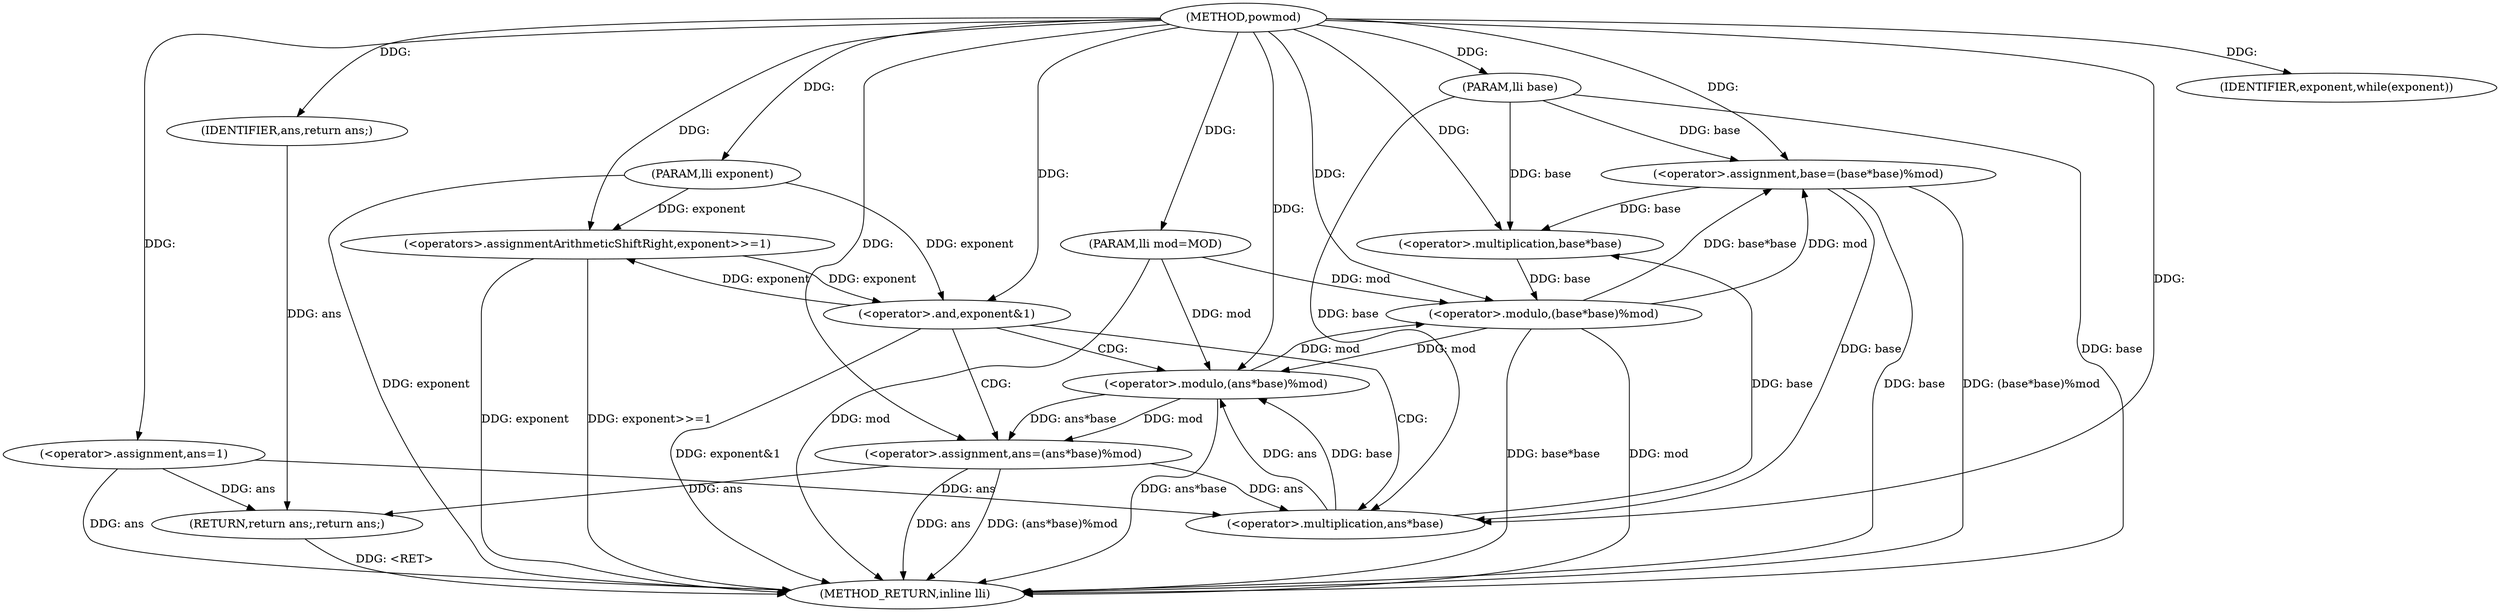 digraph "powmod" {  
"1000182" [label = "(METHOD,powmod)" ]
"1000217" [label = "(METHOD_RETURN,inline lli)" ]
"1000183" [label = "(PARAM,lli base)" ]
"1000184" [label = "(PARAM,lli exponent)" ]
"1000185" [label = "(PARAM,lli mod=MOD)" ]
"1000188" [label = "(<operator>.assignment,ans=1)" ]
"1000215" [label = "(RETURN,return ans;,return ans;)" ]
"1000192" [label = "(IDENTIFIER,exponent,while(exponent))" ]
"1000216" [label = "(IDENTIFIER,ans,return ans;)" ]
"1000205" [label = "(<operator>.assignment,base=(base*base)%mod)" ]
"1000212" [label = "(<operators>.assignmentArithmeticShiftRight,exponent>>=1)" ]
"1000195" [label = "(<operator>.and,exponent&1)" ]
"1000198" [label = "(<operator>.assignment,ans=(ans*base)%mod)" ]
"1000207" [label = "(<operator>.modulo,(base*base)%mod)" ]
"1000200" [label = "(<operator>.modulo,(ans*base)%mod)" ]
"1000208" [label = "(<operator>.multiplication,base*base)" ]
"1000201" [label = "(<operator>.multiplication,ans*base)" ]
  "1000183" -> "1000217"  [ label = "DDG: base"] 
  "1000184" -> "1000217"  [ label = "DDG: exponent"] 
  "1000185" -> "1000217"  [ label = "DDG: mod"] 
  "1000188" -> "1000217"  [ label = "DDG: ans"] 
  "1000195" -> "1000217"  [ label = "DDG: exponent&1"] 
  "1000198" -> "1000217"  [ label = "DDG: ans"] 
  "1000200" -> "1000217"  [ label = "DDG: ans*base"] 
  "1000198" -> "1000217"  [ label = "DDG: (ans*base)%mod"] 
  "1000205" -> "1000217"  [ label = "DDG: base"] 
  "1000207" -> "1000217"  [ label = "DDG: base*base"] 
  "1000207" -> "1000217"  [ label = "DDG: mod"] 
  "1000205" -> "1000217"  [ label = "DDG: (base*base)%mod"] 
  "1000212" -> "1000217"  [ label = "DDG: exponent"] 
  "1000212" -> "1000217"  [ label = "DDG: exponent>>=1"] 
  "1000215" -> "1000217"  [ label = "DDG: <RET>"] 
  "1000182" -> "1000183"  [ label = "DDG: "] 
  "1000182" -> "1000184"  [ label = "DDG: "] 
  "1000182" -> "1000185"  [ label = "DDG: "] 
  "1000182" -> "1000188"  [ label = "DDG: "] 
  "1000216" -> "1000215"  [ label = "DDG: ans"] 
  "1000188" -> "1000215"  [ label = "DDG: ans"] 
  "1000198" -> "1000215"  [ label = "DDG: ans"] 
  "1000182" -> "1000192"  [ label = "DDG: "] 
  "1000182" -> "1000216"  [ label = "DDG: "] 
  "1000207" -> "1000205"  [ label = "DDG: base*base"] 
  "1000207" -> "1000205"  [ label = "DDG: mod"] 
  "1000200" -> "1000198"  [ label = "DDG: ans*base"] 
  "1000200" -> "1000198"  [ label = "DDG: mod"] 
  "1000183" -> "1000205"  [ label = "DDG: base"] 
  "1000182" -> "1000205"  [ label = "DDG: "] 
  "1000195" -> "1000212"  [ label = "DDG: exponent"] 
  "1000184" -> "1000212"  [ label = "DDG: exponent"] 
  "1000182" -> "1000212"  [ label = "DDG: "] 
  "1000212" -> "1000195"  [ label = "DDG: exponent"] 
  "1000184" -> "1000195"  [ label = "DDG: exponent"] 
  "1000182" -> "1000195"  [ label = "DDG: "] 
  "1000182" -> "1000198"  [ label = "DDG: "] 
  "1000208" -> "1000207"  [ label = "DDG: base"] 
  "1000200" -> "1000207"  [ label = "DDG: mod"] 
  "1000185" -> "1000207"  [ label = "DDG: mod"] 
  "1000182" -> "1000207"  [ label = "DDG: "] 
  "1000201" -> "1000200"  [ label = "DDG: ans"] 
  "1000201" -> "1000200"  [ label = "DDG: base"] 
  "1000207" -> "1000200"  [ label = "DDG: mod"] 
  "1000185" -> "1000200"  [ label = "DDG: mod"] 
  "1000182" -> "1000200"  [ label = "DDG: "] 
  "1000201" -> "1000208"  [ label = "DDG: base"] 
  "1000205" -> "1000208"  [ label = "DDG: base"] 
  "1000183" -> "1000208"  [ label = "DDG: base"] 
  "1000182" -> "1000208"  [ label = "DDG: "] 
  "1000188" -> "1000201"  [ label = "DDG: ans"] 
  "1000198" -> "1000201"  [ label = "DDG: ans"] 
  "1000182" -> "1000201"  [ label = "DDG: "] 
  "1000205" -> "1000201"  [ label = "DDG: base"] 
  "1000183" -> "1000201"  [ label = "DDG: base"] 
  "1000195" -> "1000201"  [ label = "CDG: "] 
  "1000195" -> "1000200"  [ label = "CDG: "] 
  "1000195" -> "1000198"  [ label = "CDG: "] 
}
